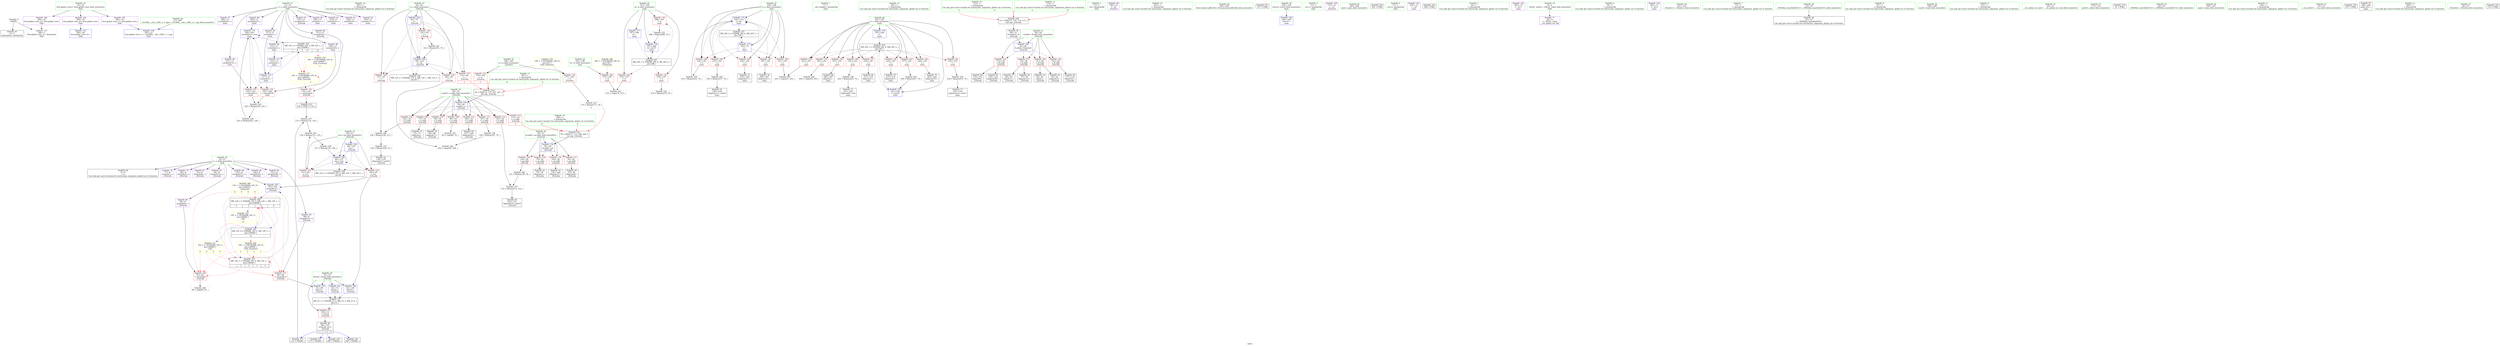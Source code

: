 digraph "SVFG" {
	label="SVFG";

	Node0x55e84560cf70 [shape=record,color=grey,label="{NodeID: 0\nNullPtr}"];
	Node0x55e84560cf70 -> Node0x55e84562ad40[style=solid];
	Node0x55e84560cf70 -> Node0x55e845632860[style=solid];
	Node0x55e84562b720 [shape=record,color=purple,label="{NodeID: 97\n246\<--11\narrayidx20\<--c\nmain\n}"];
	Node0x55e845629120 [shape=record,color=green,label="{NodeID: 14\n205\<--1\n\<--dummyObj\nCan only get source location for instruction, argument, global var or function.}"];
	Node0x55e845648ea0 [shape=record,color=yellow,style=double,label="{NodeID: 277\n16V_1 = ENCHI(MR_16V_0)\npts\{120000 \}\nFun[_Z3reciib]|{|<s1>3}}"];
	Node0x55e845648ea0 -> Node0x55e8456313b0[style=dashed];
	Node0x55e845648ea0:s1 -> Node0x55e845648ea0[style=dashed,color=red];
	Node0x55e84562b2c0 [shape=record,color=red,label="{NodeID: 111\n107\<--54\n\<--n.addr\n_Z3reciib\n}"];
	Node0x55e84562b2c0 -> Node0x55e845638ad0[style=solid];
	Node0x55e845629c80 [shape=record,color=green,label="{NodeID: 28\n52\<--53\nretval\<--retval_field_insensitive\n_Z3reciib\n}"];
	Node0x55e845629c80 -> Node0x55e84562af80[style=solid];
	Node0x55e845629c80 -> Node0x55e845632bd0[style=solid];
	Node0x55e845629c80 -> Node0x55e845632ca0[style=solid];
	Node0x55e845629c80 -> Node0x55e845633180[style=solid];
	Node0x55e845630e00 [shape=record,color=red,label="{NodeID: 125\n145\<--60\n\<--res\n_Z3reciib\n}"];
	Node0x55e845630e00 -> Node0x55e8456330b0[style=solid];
	Node0x55e845630e00 -> Node0x55e845633180[style=solid];
	Node0x55e84562a8a0 [shape=record,color=green,label="{NodeID: 42\n195\<--196\ntt\<--tt_field_insensitive\nmain\n}"];
	Node0x55e84562a8a0 -> Node0x55e845632180[style=solid];
	Node0x55e845631960 [shape=record,color=red,label="{NodeID: 139\n222\<--191\n\<--i\nmain\n}"];
	Node0x55e845631960 -> Node0x55e845639550[style=solid];
	Node0x55e84562c540 [shape=record,color=black,label="{NodeID: 56\n93\<--92\nidxprom9\<--\n_Z3reciib\n}"];
	Node0x55e845657660 [shape=record,color=black,label="{NodeID: 319\n266 = PHI(48, )\n}"];
	Node0x55e845638ad0 [shape=record,color=grey,label="{NodeID: 236\n108 = Binary(107, 70, )\n}"];
	Node0x55e845638ad0 -> Node0x55e8456399d0[style=solid];
	Node0x55e8456324c0 [shape=record,color=red,label="{NodeID: 153\n232\<--231\n\<--arrayidx12\nmain\n}"];
	Node0x55e8456324c0 -> Node0x55e8456378d0[style=solid];
	Node0x55e84562d0a0 [shape=record,color=black,label="{NodeID: 70\n215\<--214\nidxprom3\<--\nmain\n}"];
	Node0x55e8456330b0 [shape=record,color=blue,label="{NodeID: 167\n155\<--145\narrayidx31\<--\n_Z3reciib\n}"];
	Node0x55e8456330b0 -> Node0x55e8456460e0[style=dashed];
	Node0x55e84562dc00 [shape=record,color=purple,label="{NodeID: 84\n148\<--8\narrayidx26\<--z\n_Z3reciib\n}"];
	Node0x55e84560d4a0 [shape=record,color=green,label="{NodeID: 1\n7\<--1\n__dso_handle\<--dummyObj\nGlob }"];
	Node0x55e84562b7f0 [shape=record,color=purple,label="{NodeID: 98\n249\<--11\narrayidx22\<--c\nmain\n}"];
	Node0x55e84562b7f0 -> Node0x55e845633660[style=solid];
	Node0x55e8456291b0 [shape=record,color=green,label="{NodeID: 15\n262\<--1\n\<--dummyObj\nCan only get source location for instruction, argument, global var or function.}"];
	Node0x55e845648f80 [shape=record,color=yellow,style=double,label="{NodeID: 278\n16V_1 = ENCHI(MR_16V_0)\npts\{120000 \}\nFun[_Z5solvev]|{<s0>5}}"];
	Node0x55e845648f80:s0 -> Node0x55e845648ea0[style=dashed,color=red];
	Node0x55e84562b390 [shape=record,color=red,label="{NodeID: 112\n113\<--54\n\<--n.addr\n_Z3reciib\n|{<s0>3}}"];
	Node0x55e84562b390:s0 -> Node0x55e845658040[style=solid,color=red];
	Node0x55e845629d50 [shape=record,color=green,label="{NodeID: 29\n54\<--55\nn.addr\<--n.addr_field_insensitive\n_Z3reciib\n}"];
	Node0x55e845629d50 -> Node0x55e84562b050[style=solid];
	Node0x55e845629d50 -> Node0x55e84562b120[style=solid];
	Node0x55e845629d50 -> Node0x55e84562b1f0[style=solid];
	Node0x55e845629d50 -> Node0x55e84562b2c0[style=solid];
	Node0x55e845629d50 -> Node0x55e84562b390[style=solid];
	Node0x55e845629d50 -> Node0x55e84562b460[style=solid];
	Node0x55e845629d50 -> Node0x55e84562b530[style=solid];
	Node0x55e845629d50 -> Node0x55e8456305e0[style=solid];
	Node0x55e845629d50 -> Node0x55e845632960[style=solid];
	Node0x55e845630ed0 [shape=record,color=red,label="{NodeID: 126\n106\<--62\n\<--i\n_Z3reciib\n}"];
	Node0x55e845630ed0 -> Node0x55e8456399d0[style=solid];
	Node0x55e84562a970 [shape=record,color=green,label="{NodeID: 43\n197\<--198\nii\<--ii_field_insensitive\nmain\n}"];
	Node0x55e84562a970 -> Node0x55e845632250[style=solid];
	Node0x55e84562a970 -> Node0x55e845632320[style=solid];
	Node0x55e84562a970 -> Node0x55e8456323f0[style=solid];
	Node0x55e84562a970 -> Node0x55e8456338d0[style=solid];
	Node0x55e84562a970 -> Node0x55e8456339a0[style=solid];
	Node0x55e845637330 [shape=record,color=black,label="{NodeID: 223\n134 = PHI(73, 132, )\n}"];
	Node0x55e845637330 -> Node0x55e845638c50[style=solid];
	Node0x55e845631a30 [shape=record,color=red,label="{NodeID: 140\n225\<--191\n\<--i\nmain\n}"];
	Node0x55e845631a30 -> Node0x55e8456381d0[style=solid];
	Node0x55e84562c610 [shape=record,color=black,label="{NodeID: 57\n96\<--95\ntobool11\<--\n_Z3reciib\n}"];
	Node0x55e8456577c0 [shape=record,color=black,label="{NodeID: 320\n269 = PHI(48, )\n}"];
	Node0x55e845638c50 [shape=record,color=grey,label="{NodeID: 237\n135 = Binary(114, 134, )\n}"];
	Node0x55e845638c50 -> Node0x55e8456387d0[style=solid];
	Node0x55e845632590 [shape=record,color=red,label="{NodeID: 154\n241\<--240\n\<--arrayidx18\nmain\n}"];
	Node0x55e845632590 -> Node0x55e8456378d0[style=solid];
	Node0x55e84562d170 [shape=record,color=black,label="{NodeID: 71\n227\<--226\nidxprom9\<--sub\nmain\n}"];
	Node0x55e8456433e0 [shape=record,color=black,label="{NodeID: 251\nMR_14V_3 = PHI(MR_14V_4, MR_14V_1, )\npts\{100000 \}\n|{|<s1>3|<s2>3|<s3>3|<s4>3}}"];
	Node0x55e8456433e0 -> Node0x55e8456330b0[style=dashed];
	Node0x55e8456433e0:s1 -> Node0x55e845631210[style=dashed,color=red];
	Node0x55e8456433e0:s2 -> Node0x55e8456312e0[style=dashed,color=red];
	Node0x55e8456433e0:s3 -> Node0x55e8456433e0[style=dashed,color=red];
	Node0x55e8456433e0:s4 -> Node0x55e8456460e0[style=dashed,color=red];
	Node0x55e845633180 [shape=record,color=blue,label="{NodeID: 168\n52\<--145\nretval\<--\n_Z3reciib\n}"];
	Node0x55e845633180 -> Node0x55e8456451e0[style=dashed];
	Node0x55e84562dcd0 [shape=record,color=purple,label="{NodeID: 85\n151\<--8\narrayidx28\<--z\n_Z3reciib\n}"];
	Node0x55e845622f60 [shape=record,color=green,label="{NodeID: 2\n13\<--1\n.str\<--dummyObj\nGlob }"];
	Node0x55e84562b8c0 [shape=record,color=purple,label="{NodeID: 99\n166\<--13\n\<--.str\n_Z5solvev\n}"];
	Node0x55e845629240 [shape=record,color=green,label="{NodeID: 16\n263\<--1\n\<--dummyObj\nCan only get source location for instruction, argument, global var or function.}"];
	Node0x55e845649090 [shape=record,color=yellow,style=double,label="{NodeID: 279\n18V_1 = ENCHI(MR_18V_0)\npts\{165 \}\nFun[_Z5solvev]}"];
	Node0x55e845649090 -> Node0x55e845631480[style=dashed];
	Node0x55e845649090 -> Node0x55e845631550[style=dashed];
	Node0x55e84562b460 [shape=record,color=red,label="{NodeID: 113\n122\<--54\n\<--n.addr\n_Z3reciib\n}"];
	Node0x55e84562b460 -> Node0x55e845638950[style=solid];
	Node0x55e845629e20 [shape=record,color=green,label="{NodeID: 30\n56\<--57\npr.addr\<--pr.addr_field_insensitive\n_Z3reciib\n}"];
	Node0x55e845629e20 -> Node0x55e8456306b0[style=solid];
	Node0x55e845629e20 -> Node0x55e845630780[style=solid];
	Node0x55e845629e20 -> Node0x55e845630850[style=solid];
	Node0x55e845629e20 -> Node0x55e845630920[style=solid];
	Node0x55e845629e20 -> Node0x55e845632a30[style=solid];
	Node0x55e845630fa0 [shape=record,color=red,label="{NodeID: 127\n112\<--62\n\<--i\n_Z3reciib\n|{<s0>3}}"];
	Node0x55e845630fa0:s0 -> Node0x55e845657ba0[style=solid,color=red];
	Node0x55e84562aa40 [shape=record,color=green,label="{NodeID: 44\n264\<--265\nllvm.memset.p0i8.i64\<--llvm.memset.p0i8.i64_field_insensitive\n}"];
	Node0x55e8456378d0 [shape=record,color=grey,label="{NodeID: 224\n242 = Binary(232, 241, )\n}"];
	Node0x55e8456378d0 -> Node0x55e845637bd0[style=solid];
	Node0x55e845631b00 [shape=record,color=red,label="{NodeID: 141\n233\<--191\n\<--i\nmain\n}"];
	Node0x55e845631b00 -> Node0x55e845637ed0[style=solid];
	Node0x55e84562c6e0 [shape=record,color=black,label="{NodeID: 58\n97\<--95\nidxprom12\<--\n_Z3reciib\n}"];
	Node0x55e845657900 [shape=record,color=black,label="{NodeID: 321\n271 = PHI()\n}"];
	Node0x55e845638dd0 [shape=record,color=grey,label="{NodeID: 238\n137 = Binary(136, 138, )\n}"];
	Node0x55e845638dd0 -> Node0x55e845632f10[style=solid];
	Node0x55e845632660 [shape=record,color=blue,label="{NodeID: 155\n304\<--20\nllvm.global_ctors_0\<--\nGlob }"];
	Node0x55e84562d240 [shape=record,color=black,label="{NodeID: 72\n230\<--229\nidxprom11\<--\nmain\n}"];
	Node0x55e845633250 [shape=record,color=blue,label="{NodeID: 169\n189\<--200\nretval\<--\nmain\n}"];
	Node0x55e84562dda0 [shape=record,color=purple,label="{NodeID: 86\n155\<--8\narrayidx31\<--z\n_Z3reciib\n}"];
	Node0x55e84562dda0 -> Node0x55e8456330b0[style=solid];
	Node0x55e8456230e0 [shape=record,color=green,label="{NodeID: 3\n15\<--1\n.str.1\<--dummyObj\nGlob }"];
	Node0x55e845647cc0 [shape=record,color=yellow,style=double,label="{NodeID: 266\n28V_1 = ENCHI(MR_28V_0)\npts\{196 \}\nFun[main]}"];
	Node0x55e845647cc0 -> Node0x55e845632180[style=dashed];
	Node0x55e84562b990 [shape=record,color=purple,label="{NodeID: 100\n175\<--13\n\<--.str\n_Z5solvev\n}"];
	Node0x55e8456292d0 [shape=record,color=green,label="{NodeID: 17\n267\<--1\n\<--dummyObj\nCan only get source location for instruction, argument, global var or function.|{<s0>8|<s1>9}}"];
	Node0x55e8456292d0:s0 -> Node0x55e845657ba0[style=solid,color=red];
	Node0x55e8456292d0:s1 -> Node0x55e845657ba0[style=solid,color=red];
	Node0x55e845649170 [shape=record,color=yellow,style=double,label="{NodeID: 280\n14V_1 = ENCHI(MR_14V_0)\npts\{100000 \}\nFun[_Z5solvev]|{<s0>5|<s1>5|<s2>5|<s3>5}}"];
	Node0x55e845649170:s0 -> Node0x55e845631210[style=dashed,color=red];
	Node0x55e845649170:s1 -> Node0x55e8456312e0[style=dashed,color=red];
	Node0x55e845649170:s2 -> Node0x55e8456433e0[style=dashed,color=red];
	Node0x55e845649170:s3 -> Node0x55e8456460e0[style=dashed,color=red];
	Node0x55e84562b530 [shape=record,color=red,label="{NodeID: 114\n126\<--54\n\<--n.addr\n_Z3reciib\n}"];
	Node0x55e84562b530 -> Node0x55e8456390d0[style=solid];
	Node0x55e845629ef0 [shape=record,color=green,label="{NodeID: 31\n58\<--59\nfl.addr\<--fl.addr_field_insensitive\n_Z3reciib\n}"];
	Node0x55e845629ef0 -> Node0x55e8456309f0[style=solid];
	Node0x55e845629ef0 -> Node0x55e845630ac0[style=solid];
	Node0x55e845629ef0 -> Node0x55e845630b90[style=solid];
	Node0x55e845629ef0 -> Node0x55e845630c60[style=solid];
	Node0x55e845629ef0 -> Node0x55e845632b00[style=solid];
	Node0x55e845631070 [shape=record,color=red,label="{NodeID: 128\n127\<--62\n\<--i\n_Z3reciib\n}"];
	Node0x55e845631070 -> Node0x55e8456390d0[style=solid];
	Node0x55e84562ab40 [shape=record,color=green,label="{NodeID: 45\n285\<--286\nputs\<--puts_field_insensitive\n}"];
	Node0x55e845637a50 [shape=record,color=grey,label="{NodeID: 225\n258 = Binary(257, 70, )\n}"];
	Node0x55e845637a50 -> Node0x55e845633800[style=solid];
	Node0x55e845631bd0 [shape=record,color=red,label="{NodeID: 142\n244\<--191\n\<--i\nmain\n}"];
	Node0x55e845631bd0 -> Node0x55e84562d4b0[style=solid];
	Node0x55e84562c7b0 [shape=record,color=black,label="{NodeID: 59\n117\<--116\ntobool16\<--\n_Z3reciib\n}"];
	Node0x55e8456579d0 [shape=record,color=black,label="{NodeID: 322\n281 = PHI()\n}"];
	Node0x55e845638f50 [shape=record,color=grey,label="{NodeID: 239\n253 = Binary(252, 70, )\n}"];
	Node0x55e845638f50 -> Node0x55e845633730[style=solid];
	Node0x55e845632760 [shape=record,color=blue,label="{NodeID: 156\n305\<--21\nllvm.global_ctors_1\<--_GLOBAL__sub_I_RAD._2_1.cpp\nGlob }"];
	Node0x55e84562d310 [shape=record,color=black,label="{NodeID: 73\n235\<--234\nidxprom14\<--sub13\nmain\n}"];
	Node0x55e845633320 [shape=record,color=blue,label="{NodeID: 170\n191\<--200\ni\<--\nmain\n}"];
	Node0x55e845633320 -> Node0x55e8456442e0[style=dashed];
	Node0x55e84562de70 [shape=record,color=purple,label="{NodeID: 87\n125\<--11\narrayidx20\<--c\n_Z3reciib\n}"];
	Node0x55e845623170 [shape=record,color=green,label="{NodeID: 4\n17\<--1\n.str.2\<--dummyObj\nGlob }"];
	Node0x55e84562ba60 [shape=record,color=purple,label="{NodeID: 101\n270\<--13\n\<--.str\nmain\n}"];
	Node0x55e8456293a0 [shape=record,color=green,label="{NodeID: 18\n268\<--1\n\<--dummyObj\nCan only get source location for instruction, argument, global var or function.|{<s0>8|<s1>9}}"];
	Node0x55e8456293a0:s0 -> Node0x55e845658040[style=solid,color=red];
	Node0x55e8456293a0:s1 -> Node0x55e845658040[style=solid,color=red];
	Node0x55e8456305e0 [shape=record,color=red,label="{NodeID: 115\n146\<--54\n\<--n.addr\n_Z3reciib\n}"];
	Node0x55e8456305e0 -> Node0x55e84562ca20[style=solid];
	Node0x55e845629fc0 [shape=record,color=green,label="{NodeID: 32\n60\<--61\nres\<--res_field_insensitive\n_Z3reciib\n}"];
	Node0x55e845629fc0 -> Node0x55e845630d30[style=solid];
	Node0x55e845629fc0 -> Node0x55e845630e00[style=solid];
	Node0x55e845629fc0 -> Node0x55e845632d70[style=solid];
	Node0x55e845629fc0 -> Node0x55e845632f10[style=solid];
	Node0x55e845631140 [shape=record,color=red,label="{NodeID: 129\n141\<--62\n\<--i\n_Z3reciib\n}"];
	Node0x55e845631140 -> Node0x55e845639250[style=solid];
	Node0x55e84562ac40 [shape=record,color=green,label="{NodeID: 46\n21\<--300\n_GLOBAL__sub_I_RAD._2_1.cpp\<--_GLOBAL__sub_I_RAD._2_1.cpp_field_insensitive\n}"];
	Node0x55e84562ac40 -> Node0x55e845632760[style=solid];
	Node0x55e845637bd0 [shape=record,color=grey,label="{NodeID: 226\n243 = Binary(242, 138, )\n}"];
	Node0x55e845637bd0 -> Node0x55e845633660[style=solid];
	Node0x55e845631ca0 [shape=record,color=red,label="{NodeID: 143\n257\<--191\n\<--i\nmain\n}"];
	Node0x55e845631ca0 -> Node0x55e845637a50[style=solid];
	Node0x55e84562c880 [shape=record,color=black,label="{NodeID: 60\n124\<--123\nidxprom19\<--sub18\n_Z3reciib\n}"];
	Node0x55e845657aa0 [shape=record,color=black,label="{NodeID: 323\n284 = PHI()\n}"];
	Node0x55e8456390d0 [shape=record,color=grey,label="{NodeID: 240\n128 = Binary(126, 127, )\n}"];
	Node0x55e8456390d0 -> Node0x55e8456384d0[style=solid];
	Node0x55e845632860 [shape=record,color=blue, style = dotted,label="{NodeID: 157\n306\<--3\nllvm.global_ctors_2\<--dummyVal\nGlob }"];
	Node0x55e84562d3e0 [shape=record,color=black,label="{NodeID: 74\n239\<--238\nidxprom17\<--sub16\nmain\n}"];
	Node0x55e8456442e0 [shape=record,color=black,label="{NodeID: 254\nMR_24V_3 = PHI(MR_24V_4, MR_24V_2, )\npts\{192 \}\n}"];
	Node0x55e8456442e0 -> Node0x55e845631620[style=dashed];
	Node0x55e8456442e0 -> Node0x55e8456316f0[style=dashed];
	Node0x55e8456442e0 -> Node0x55e8456317c0[style=dashed];
	Node0x55e8456442e0 -> Node0x55e845631890[style=dashed];
	Node0x55e8456442e0 -> Node0x55e845631960[style=dashed];
	Node0x55e8456442e0 -> Node0x55e845631a30[style=dashed];
	Node0x55e8456442e0 -> Node0x55e845631b00[style=dashed];
	Node0x55e8456442e0 -> Node0x55e845631bd0[style=dashed];
	Node0x55e8456442e0 -> Node0x55e845631ca0[style=dashed];
	Node0x55e8456442e0 -> Node0x55e845633800[style=dashed];
	Node0x55e8456333f0 [shape=record,color=blue,label="{NodeID: 171\n212\<--73\narrayidx2\<--\nmain\n}"];
	Node0x55e8456333f0 -> Node0x55e8456334c0[style=dashed];
	Node0x55e84562df40 [shape=record,color=purple,label="{NodeID: 88\n131\<--11\narrayidx24\<--c\n_Z3reciib\n}"];
	Node0x55e84562df40 -> Node0x55e8456313b0[style=solid];
	Node0x55e845623200 [shape=record,color=green,label="{NodeID: 5\n20\<--1\n\<--dummyObj\nCan only get source location for instruction, argument, global var or function.}"];
	Node0x55e845647e80 [shape=record,color=yellow,style=double,label="{NodeID: 268\n14V_1 = ENCHI(MR_14V_0)\npts\{100000 \}\nFun[main]|{<s0>8|<s1>8|<s2>8|<s3>8}}"];
	Node0x55e845647e80:s0 -> Node0x55e845631210[style=dashed,color=red];
	Node0x55e845647e80:s1 -> Node0x55e8456312e0[style=dashed,color=red];
	Node0x55e845647e80:s2 -> Node0x55e8456433e0[style=dashed,color=red];
	Node0x55e845647e80:s3 -> Node0x55e8456460e0[style=dashed,color=red];
	Node0x55e84562bb30 [shape=record,color=purple,label="{NodeID: 102\n280\<--15\n\<--.str.1\nmain\n}"];
	Node0x55e845629470 [shape=record,color=green,label="{NodeID: 19\n4\<--6\n_ZStL8__ioinit\<--_ZStL8__ioinit_field_insensitive\nGlob }"];
	Node0x55e845629470 -> Node0x55e84562d650[style=solid];
	Node0x55e8456306b0 [shape=record,color=red,label="{NodeID: 116\n78\<--56\n\<--pr.addr\n_Z3reciib\n}"];
	Node0x55e8456306b0 -> Node0x55e84562c200[style=solid];
	Node0x55e84562a090 [shape=record,color=green,label="{NodeID: 33\n62\<--63\ni\<--i_field_insensitive\n_Z3reciib\n}"];
	Node0x55e84562a090 -> Node0x55e845630ed0[style=solid];
	Node0x55e84562a090 -> Node0x55e845630fa0[style=solid];
	Node0x55e84562a090 -> Node0x55e845631070[style=solid];
	Node0x55e84562a090 -> Node0x55e845631140[style=solid];
	Node0x55e84562a090 -> Node0x55e845632e40[style=solid];
	Node0x55e84562a090 -> Node0x55e845632fe0[style=solid];
	Node0x55e845631210 [shape=record,color=red,label="{NodeID: 130\n85\<--84\n\<--arrayidx4\n_Z3reciib\n}"];
	Node0x55e845631210 -> Node0x55e84562f790[style=solid];
	Node0x55e84562ad40 [shape=record,color=black,label="{NodeID: 47\n2\<--3\ndummyVal\<--dummyVal\n}"];
	Node0x55e84564b8b0 [shape=record,color=yellow,style=double,label="{NodeID: 310\n14V_2 = CSCHI(MR_14V_1)\npts\{100000 \}\nCS[]|{<s0>12}}"];
	Node0x55e84564b8b0:s0 -> Node0x55e845646ae0[style=dashed,color=blue];
	Node0x55e845637d50 [shape=record,color=grey,label="{NodeID: 227\n172 = Binary(171, 70, )\n|{<s0>5}}"];
	Node0x55e845637d50:s0 -> Node0x55e845658040[style=solid,color=red];
	Node0x55e845631d70 [shape=record,color=red,label="{NodeID: 144\n221\<--193\n\<--j\nmain\n}"];
	Node0x55e845631d70 -> Node0x55e845639550[style=solid];
	Node0x55e84562c950 [shape=record,color=black,label="{NodeID: 61\n130\<--129\nidxprom23\<--sub22\n_Z3reciib\n}"];
	Node0x55e845657ba0 [shape=record,color=black,label="{NodeID: 324\n49 = PHI(112, 170, 267, 267, )\n0th arg _Z3reciib }"];
	Node0x55e845657ba0 -> Node0x55e845632960[style=solid];
	Node0x55e845639250 [shape=record,color=grey,label="{NodeID: 241\n142 = Binary(141, 70, )\n}"];
	Node0x55e845639250 -> Node0x55e845632fe0[style=solid];
	Node0x55e845632960 [shape=record,color=blue,label="{NodeID: 158\n54\<--49\nn.addr\<--n\n_Z3reciib\n}"];
	Node0x55e845632960 -> Node0x55e84562b050[style=dashed];
	Node0x55e845632960 -> Node0x55e84562b120[style=dashed];
	Node0x55e845632960 -> Node0x55e84562b1f0[style=dashed];
	Node0x55e845632960 -> Node0x55e84562b2c0[style=dashed];
	Node0x55e845632960 -> Node0x55e84562b390[style=dashed];
	Node0x55e845632960 -> Node0x55e84562b460[style=dashed];
	Node0x55e845632960 -> Node0x55e84562b530[style=dashed];
	Node0x55e845632960 -> Node0x55e8456305e0[style=dashed];
	Node0x55e84562d4b0 [shape=record,color=black,label="{NodeID: 75\n245\<--244\nidxprom19\<--\nmain\n}"];
	Node0x55e8456447e0 [shape=record,color=black,label="{NodeID: 255\nMR_26V_2 = PHI(MR_26V_4, MR_26V_1, )\npts\{194 \}\n}"];
	Node0x55e8456447e0 -> Node0x55e845633590[style=dashed];
	Node0x55e8456334c0 [shape=record,color=blue,label="{NodeID: 172\n217\<--73\narrayidx5\<--\nmain\n}"];
	Node0x55e8456334c0 -> Node0x55e8456324c0[style=dashed];
	Node0x55e8456334c0 -> Node0x55e845632590[style=dashed];
	Node0x55e8456334c0 -> Node0x55e845633660[style=dashed];
	Node0x55e8456334c0 -> Node0x55e845644ce0[style=dashed];
	Node0x55e84562e010 [shape=record,color=purple,label="{NodeID: 89\n209\<--11\narrayidx\<--c\nmain\n}"];
	Node0x55e8456284f0 [shape=record,color=green,label="{NodeID: 6\n70\<--1\n\<--dummyObj\nCan only get source location for instruction, argument, global var or function.}"];
	Node0x55e84562bc00 [shape=record,color=purple,label="{NodeID: 103\n283\<--17\n\<--.str.2\nmain\n}"];
	Node0x55e845629540 [shape=record,color=green,label="{NodeID: 20\n8\<--10\nz\<--z_field_insensitive\nGlob }"];
	Node0x55e845629540 -> Node0x55e84562be60[style=solid];
	Node0x55e845629540 -> Node0x55e84562d720[style=solid];
	Node0x55e845629540 -> Node0x55e84562d7f0[style=solid];
	Node0x55e845629540 -> Node0x55e84562d8c0[style=solid];
	Node0x55e845629540 -> Node0x55e84562d990[style=solid];
	Node0x55e845629540 -> Node0x55e84562da60[style=solid];
	Node0x55e845629540 -> Node0x55e84562db30[style=solid];
	Node0x55e845629540 -> Node0x55e84562dc00[style=solid];
	Node0x55e845629540 -> Node0x55e84562dcd0[style=solid];
	Node0x55e845629540 -> Node0x55e84562dda0[style=solid];
	Node0x55e845630780 [shape=record,color=red,label="{NodeID: 117\n92\<--56\n\<--pr.addr\n_Z3reciib\n}"];
	Node0x55e845630780 -> Node0x55e84562c540[style=solid];
	Node0x55e84562a160 [shape=record,color=green,label="{NodeID: 34\n161\<--162\n_Z5solvev\<--_Z5solvev_field_insensitive\n}"];
	Node0x55e8456312e0 [shape=record,color=red,label="{NodeID: 131\n99\<--98\n\<--arrayidx13\n_Z3reciib\n}"];
	Node0x55e8456312e0 -> Node0x55e845632ca0[style=solid];
	Node0x55e84562be60 [shape=record,color=black,label="{NodeID: 48\n9\<--8\n\<--z\nCan only get source location for instruction, argument, global var or function.}"];
	Node0x55e84564ba10 [shape=record,color=yellow,style=double,label="{NodeID: 311\n14V_2 = CSCHI(MR_14V_1)\npts\{100000 \}\nCS[]|{<s0>9|<s1>9|<s2>9|<s3>9}}"];
	Node0x55e84564ba10:s0 -> Node0x55e845631210[style=dashed,color=red];
	Node0x55e84564ba10:s1 -> Node0x55e8456312e0[style=dashed,color=red];
	Node0x55e84564ba10:s2 -> Node0x55e8456433e0[style=dashed,color=red];
	Node0x55e84564ba10:s3 -> Node0x55e8456460e0[style=dashed,color=red];
	Node0x55e845637ed0 [shape=record,color=grey,label="{NodeID: 228\n234 = Binary(233, 70, )\n}"];
	Node0x55e845637ed0 -> Node0x55e84562d310[style=solid];
	Node0x55e845631e40 [shape=record,color=red,label="{NodeID: 145\n229\<--193\n\<--j\nmain\n}"];
	Node0x55e845631e40 -> Node0x55e84562d240[style=solid];
	Node0x55e84562ca20 [shape=record,color=black,label="{NodeID: 62\n147\<--146\nidxprom25\<--\n_Z3reciib\n}"];
	Node0x55e845658040 [shape=record,color=black,label="{NodeID: 325\n50 = PHI(113, 172, 268, 268, )\n1st arg _Z3reciib }"];
	Node0x55e845658040 -> Node0x55e845632a30[style=solid];
	Node0x55e8456393d0 [shape=record,color=grey,label="{NodeID: 242\n121 = Binary(120, 70, )\n}"];
	Node0x55e8456393d0 -> Node0x55e845638950[style=solid];
	Node0x55e845632a30 [shape=record,color=blue,label="{NodeID: 159\n56\<--50\npr.addr\<--pr\n_Z3reciib\n}"];
	Node0x55e845632a30 -> Node0x55e8456306b0[style=dashed];
	Node0x55e845632a30 -> Node0x55e845630780[style=dashed];
	Node0x55e845632a30 -> Node0x55e845630850[style=dashed];
	Node0x55e845632a30 -> Node0x55e845630920[style=dashed];
	Node0x55e84562d580 [shape=record,color=black,label="{NodeID: 76\n248\<--247\nidxprom21\<--\nmain\n}"];
	Node0x55e845644ce0 [shape=record,color=black,label="{NodeID: 256\nMR_16V_2 = PHI(MR_16V_5, MR_16V_1, )\npts\{120000 \}\n|{|<s1>8|<s2>9|<s3>12}}"];
	Node0x55e845644ce0 -> Node0x55e8456333f0[style=dashed];
	Node0x55e845644ce0:s1 -> Node0x55e845648ea0[style=dashed,color=red];
	Node0x55e845644ce0:s2 -> Node0x55e845648ea0[style=dashed,color=red];
	Node0x55e845644ce0:s3 -> Node0x55e845648f80[style=dashed,color=red];
	Node0x55e845633590 [shape=record,color=blue,label="{NodeID: 173\n193\<--70\nj\<--\nmain\n}"];
	Node0x55e845633590 -> Node0x55e845631d70[style=dashed];
	Node0x55e845633590 -> Node0x55e845631e40[style=dashed];
	Node0x55e845633590 -> Node0x55e845631f10[style=dashed];
	Node0x55e845633590 -> Node0x55e845631fe0[style=dashed];
	Node0x55e845633590 -> Node0x55e8456320b0[style=dashed];
	Node0x55e845633590 -> Node0x55e845633730[style=dashed];
	Node0x55e845633590 -> Node0x55e8456447e0[style=dashed];
	Node0x55e84562e0e0 [shape=record,color=purple,label="{NodeID: 90\n212\<--11\narrayidx2\<--c\nmain\n}"];
	Node0x55e84562e0e0 -> Node0x55e8456333f0[style=solid];
	Node0x55e845628580 [shape=record,color=green,label="{NodeID: 7\n73\<--1\n\<--dummyObj\nCan only get source location for instruction, argument, global var or function.}"];
	Node0x55e84562bcd0 [shape=record,color=purple,label="{NodeID: 104\n304\<--19\nllvm.global_ctors_0\<--llvm.global_ctors\nGlob }"];
	Node0x55e84562bcd0 -> Node0x55e845632660[style=solid];
	Node0x55e845629610 [shape=record,color=green,label="{NodeID: 21\n11\<--12\nc\<--c_field_insensitive\nGlob }"];
	Node0x55e845629610 -> Node0x55e84562de70[style=solid];
	Node0x55e845629610 -> Node0x55e84562df40[style=solid];
	Node0x55e845629610 -> Node0x55e84562e010[style=solid];
	Node0x55e845629610 -> Node0x55e84562e0e0[style=solid];
	Node0x55e845629610 -> Node0x55e84562e1b0[style=solid];
	Node0x55e845629610 -> Node0x55e84562e280[style=solid];
	Node0x55e845629610 -> Node0x55e84562e350[style=solid];
	Node0x55e845629610 -> Node0x55e84562e420[style=solid];
	Node0x55e845629610 -> Node0x55e84562e4f0[style=solid];
	Node0x55e845629610 -> Node0x55e84562b650[style=solid];
	Node0x55e845629610 -> Node0x55e84562b720[style=solid];
	Node0x55e845629610 -> Node0x55e84562b7f0[style=solid];
	Node0x55e845630850 [shape=record,color=red,label="{NodeID: 118\n120\<--56\n\<--pr.addr\n_Z3reciib\n}"];
	Node0x55e845630850 -> Node0x55e8456393d0[style=solid];
	Node0x55e84562a260 [shape=record,color=green,label="{NodeID: 35\n164\<--165\nn\<--n_field_insensitive\n_Z5solvev\n}"];
	Node0x55e84562a260 -> Node0x55e845631480[style=solid];
	Node0x55e84562a260 -> Node0x55e845631550[style=solid];
	Node0x55e8456313b0 [shape=record,color=red,label="{NodeID: 132\n132\<--131\n\<--arrayidx24\n_Z3reciib\n}"];
	Node0x55e8456313b0 -> Node0x55e845637330[style=solid];
	Node0x55e84562bf60 [shape=record,color=black,label="{NodeID: 49\n32\<--33\n\<--_ZNSt8ios_base4InitD1Ev\nCan only get source location for instruction, argument, global var or function.}"];
	Node0x55e845638050 [shape=record,color=grey,label="{NodeID: 229\n238 = Binary(237, 70, )\n}"];
	Node0x55e845638050 -> Node0x55e84562d3e0[style=solid];
	Node0x55e845631f10 [shape=record,color=red,label="{NodeID: 146\n237\<--193\n\<--j\nmain\n}"];
	Node0x55e845631f10 -> Node0x55e845638050[style=solid];
	Node0x55e84562caf0 [shape=record,color=black,label="{NodeID: 63\n150\<--149\nidxprom27\<--\n_Z3reciib\n}"];
	Node0x55e845658240 [shape=record,color=black,label="{NodeID: 326\n51 = PHI(115, 174, 174, 115, )\n2nd arg _Z3reciib }"];
	Node0x55e845658240 -> Node0x55e84562c060[style=solid];
	Node0x55e845639550 [shape=record,color=grey,label="{NodeID: 243\n223 = cmp(221, 222, )\n}"];
	Node0x55e845632b00 [shape=record,color=blue,label="{NodeID: 160\n58\<--66\nfl.addr\<--frombool\n_Z3reciib\n}"];
	Node0x55e845632b00 -> Node0x55e8456309f0[style=dashed];
	Node0x55e845632b00 -> Node0x55e845630ac0[style=dashed];
	Node0x55e845632b00 -> Node0x55e845630b90[style=dashed];
	Node0x55e845632b00 -> Node0x55e845630c60[style=dashed];
	Node0x55e84562d650 [shape=record,color=purple,label="{NodeID: 77\n30\<--4\n\<--_ZStL8__ioinit\n__cxx_global_var_init\n}"];
	Node0x55e8456451e0 [shape=record,color=black,label="{NodeID: 257\nMR_2V_3 = PHI(MR_2V_5, MR_2V_2, MR_2V_4, )\npts\{53 \}\n}"];
	Node0x55e8456451e0 -> Node0x55e84562af80[style=dashed];
	Node0x55e845633660 [shape=record,color=blue,label="{NodeID: 174\n249\<--243\narrayidx22\<--rem\nmain\n}"];
	Node0x55e845633660 -> Node0x55e8456324c0[style=dashed];
	Node0x55e845633660 -> Node0x55e845632590[style=dashed];
	Node0x55e845633660 -> Node0x55e845633660[style=dashed];
	Node0x55e845633660 -> Node0x55e845644ce0[style=dashed];
	Node0x55e84562e1b0 [shape=record,color=purple,label="{NodeID: 91\n216\<--11\narrayidx4\<--c\nmain\n}"];
	Node0x55e845628610 [shape=record,color=green,label="{NodeID: 8\n87\<--1\n\<--dummyObj\nCan only get source location for instruction, argument, global var or function.}"];
	Node0x55e84562bdd0 [shape=record,color=purple,label="{NodeID: 105\n305\<--19\nllvm.global_ctors_1\<--llvm.global_ctors\nGlob }"];
	Node0x55e84562bdd0 -> Node0x55e845632760[style=solid];
	Node0x55e8456296e0 [shape=record,color=green,label="{NodeID: 22\n19\<--23\nllvm.global_ctors\<--llvm.global_ctors_field_insensitive\nGlob }"];
	Node0x55e8456296e0 -> Node0x55e84562bcd0[style=solid];
	Node0x55e8456296e0 -> Node0x55e84562bdd0[style=solid];
	Node0x55e8456296e0 -> Node0x55e84562ae80[style=solid];
	Node0x55e845630920 [shape=record,color=red,label="{NodeID: 119\n149\<--56\n\<--pr.addr\n_Z3reciib\n}"];
	Node0x55e845630920 -> Node0x55e84562caf0[style=solid];
	Node0x55e84562a330 [shape=record,color=green,label="{NodeID: 36\n168\<--169\nscanf\<--scanf_field_insensitive\n}"];
	Node0x55e845631480 [shape=record,color=red,label="{NodeID: 133\n170\<--164\n\<--n\n_Z5solvev\n|{<s0>5}}"];
	Node0x55e845631480:s0 -> Node0x55e845657ba0[style=solid,color=red];
	Node0x55e84562c060 [shape=record,color=black,label="{NodeID: 50\n66\<--51\nfrombool\<--fl\n_Z3reciib\n}"];
	Node0x55e84562c060 -> Node0x55e845632b00[style=solid];
	Node0x55e8456381d0 [shape=record,color=grey,label="{NodeID: 230\n226 = Binary(225, 70, )\n}"];
	Node0x55e8456381d0 -> Node0x55e84562d170[style=solid];
	Node0x55e845631fe0 [shape=record,color=red,label="{NodeID: 147\n247\<--193\n\<--j\nmain\n}"];
	Node0x55e845631fe0 -> Node0x55e84562d580[style=solid];
	Node0x55e84562cbc0 [shape=record,color=black,label="{NodeID: 64\n153\<--152\ntobool29\<--\n_Z3reciib\n}"];
	Node0x55e8456396d0 [shape=record,color=grey,label="{NodeID: 244\n204 = cmp(203, 205, )\n}"];
	Node0x55e845632bd0 [shape=record,color=blue,label="{NodeID: 161\n52\<--73\nretval\<--\n_Z3reciib\n}"];
	Node0x55e845632bd0 -> Node0x55e8456451e0[style=dashed];
	Node0x55e84562d720 [shape=record,color=purple,label="{NodeID: 78\n77\<--8\narrayidx\<--z\n_Z3reciib\n}"];
	Node0x55e8456456e0 [shape=record,color=black,label="{NodeID: 258\nMR_10V_2 = PHI(MR_10V_4, MR_10V_1, MR_10V_1, )\npts\{61 \}\n}"];
	Node0x55e845633730 [shape=record,color=blue,label="{NodeID: 175\n193\<--253\nj\<--inc\nmain\n}"];
	Node0x55e845633730 -> Node0x55e845631d70[style=dashed];
	Node0x55e845633730 -> Node0x55e845631e40[style=dashed];
	Node0x55e845633730 -> Node0x55e845631f10[style=dashed];
	Node0x55e845633730 -> Node0x55e845631fe0[style=dashed];
	Node0x55e845633730 -> Node0x55e8456320b0[style=dashed];
	Node0x55e845633730 -> Node0x55e845633730[style=dashed];
	Node0x55e845633730 -> Node0x55e8456447e0[style=dashed];
	Node0x55e84562e280 [shape=record,color=purple,label="{NodeID: 92\n217\<--11\narrayidx5\<--c\nmain\n}"];
	Node0x55e84562e280 -> Node0x55e8456334c0[style=solid];
	Node0x55e8456286a0 [shape=record,color=green,label="{NodeID: 9\n103\<--1\n\<--dummyObj\nCan only get source location for instruction, argument, global var or function.}"];
	Node0x55e84562ae80 [shape=record,color=purple,label="{NodeID: 106\n306\<--19\nllvm.global_ctors_2\<--llvm.global_ctors\nGlob }"];
	Node0x55e84562ae80 -> Node0x55e845632860[style=solid];
	Node0x55e8456297b0 [shape=record,color=green,label="{NodeID: 23\n24\<--25\n__cxx_global_var_init\<--__cxx_global_var_init_field_insensitive\n}"];
	Node0x55e8456309f0 [shape=record,color=red,label="{NodeID: 120\n81\<--58\n\<--fl.addr\n_Z3reciib\n}"];
	Node0x55e8456309f0 -> Node0x55e84562c2d0[style=solid];
	Node0x55e8456309f0 -> Node0x55e84562c3a0[style=solid];
	Node0x55e84562a430 [shape=record,color=green,label="{NodeID: 37\n177\<--178\nprintf\<--printf_field_insensitive\n}"];
	Node0x55e845631550 [shape=record,color=red,label="{NodeID: 134\n171\<--164\n\<--n\n_Z5solvev\n}"];
	Node0x55e845631550 -> Node0x55e845637d50[style=solid];
	Node0x55e84562c130 [shape=record,color=black,label="{NodeID: 51\n76\<--75\nidxprom\<--\n_Z3reciib\n}"];
	Node0x55e8456568b0 [shape=record,color=black,label="{NodeID: 314\n31 = PHI()\n}"];
	Node0x55e845638350 [shape=record,color=grey,label="{NodeID: 231\n289 = Binary(288, 70, )\n}"];
	Node0x55e845638350 -> Node0x55e8456339a0[style=solid];
	Node0x55e8456320b0 [shape=record,color=red,label="{NodeID: 148\n252\<--193\n\<--j\nmain\n}"];
	Node0x55e8456320b0 -> Node0x55e845638f50[style=solid];
	Node0x55e84562cc90 [shape=record,color=black,label="{NodeID: 65\n154\<--152\nidxprom30\<--\n_Z3reciib\n}"];
	Node0x55e845639850 [shape=record,color=grey,label="{NodeID: 245\n276 = cmp(274, 275, )\n}"];
	Node0x55e845632ca0 [shape=record,color=blue,label="{NodeID: 162\n52\<--99\nretval\<--\n_Z3reciib\n}"];
	Node0x55e845632ca0 -> Node0x55e8456451e0[style=dashed];
	Node0x55e84562d7f0 [shape=record,color=purple,label="{NodeID: 79\n80\<--8\narrayidx2\<--z\n_Z3reciib\n}"];
	Node0x55e845645be0 [shape=record,color=black,label="{NodeID: 259\nMR_12V_2 = PHI(MR_12V_4, MR_12V_1, MR_12V_1, )\npts\{63 \}\n}"];
	Node0x55e845633800 [shape=record,color=blue,label="{NodeID: 176\n191\<--258\ni\<--inc24\nmain\n}"];
	Node0x55e845633800 -> Node0x55e8456442e0[style=dashed];
	Node0x55e84562e350 [shape=record,color=purple,label="{NodeID: 93\n228\<--11\narrayidx10\<--c\nmain\n}"];
	Node0x55e845628ee0 [shape=record,color=green,label="{NodeID: 10\n115\<--1\n\<--dummyObj\nCan only get source location for instruction, argument, global var or function.|{<s0>3|<s1>9}}"];
	Node0x55e845628ee0:s0 -> Node0x55e845658240[style=solid,color=red];
	Node0x55e845628ee0:s1 -> Node0x55e845658240[style=solid,color=red];
	Node0x55e84562af80 [shape=record,color=red,label="{NodeID: 107\n159\<--52\n\<--retval\n_Z3reciib\n}"];
	Node0x55e84562af80 -> Node0x55e84562cd60[style=solid];
	Node0x55e845629880 [shape=record,color=green,label="{NodeID: 24\n28\<--29\n_ZNSt8ios_base4InitC1Ev\<--_ZNSt8ios_base4InitC1Ev_field_insensitive\n}"];
	Node0x55e845630ac0 [shape=record,color=red,label="{NodeID: 121\n95\<--58\n\<--fl.addr\n_Z3reciib\n}"];
	Node0x55e845630ac0 -> Node0x55e84562c610[style=solid];
	Node0x55e845630ac0 -> Node0x55e84562c6e0[style=solid];
	Node0x55e84562a530 [shape=record,color=green,label="{NodeID: 38\n186\<--187\nmain\<--main_field_insensitive\n}"];
	Node0x55e845631620 [shape=record,color=red,label="{NodeID: 135\n203\<--191\n\<--i\nmain\n}"];
	Node0x55e845631620 -> Node0x55e8456396d0[style=solid];
	Node0x55e84562c200 [shape=record,color=black,label="{NodeID: 52\n79\<--78\nidxprom1\<--\n_Z3reciib\n}"];
	Node0x55e845656fc0 [shape=record,color=black,label="{NodeID: 315\n114 = PHI(48, )\n}"];
	Node0x55e845656fc0 -> Node0x55e845638c50[style=solid];
	Node0x55e8456384d0 [shape=record,color=grey,label="{NodeID: 232\n129 = Binary(128, 70, )\n}"];
	Node0x55e8456384d0 -> Node0x55e84562c950[style=solid];
	Node0x55e845632180 [shape=record,color=red,label="{NodeID: 149\n275\<--195\n\<--tt\nmain\n}"];
	Node0x55e845632180 -> Node0x55e845639850[style=solid];
	Node0x55e84562cd60 [shape=record,color=black,label="{NodeID: 66\n48\<--159\n_Z3reciib_ret\<--\n_Z3reciib\n|{<s0>3|<s1>5|<s2>8|<s3>9}}"];
	Node0x55e84562cd60:s0 -> Node0x55e845656fc0[style=solid,color=blue];
	Node0x55e84562cd60:s1 -> Node0x55e845657280[style=solid,color=blue];
	Node0x55e84562cd60:s2 -> Node0x55e845657660[style=solid,color=blue];
	Node0x55e84562cd60:s3 -> Node0x55e8456577c0[style=solid,color=blue];
	Node0x55e8456399d0 [shape=record,color=grey,label="{NodeID: 246\n109 = cmp(106, 108, )\n}"];
	Node0x55e845632d70 [shape=record,color=blue,label="{NodeID: 163\n60\<--103\nres\<--\n_Z3reciib\n}"];
	Node0x55e845632d70 -> Node0x55e845630d30[style=dashed];
	Node0x55e845632d70 -> Node0x55e845630e00[style=dashed];
	Node0x55e845632d70 -> Node0x55e845632f10[style=dashed];
	Node0x55e845632d70 -> Node0x55e8456456e0[style=dashed];
	Node0x55e84562d8c0 [shape=record,color=purple,label="{NodeID: 80\n84\<--8\narrayidx4\<--z\n_Z3reciib\n}"];
	Node0x55e84562d8c0 -> Node0x55e845631210[style=solid];
	Node0x55e8456460e0 [shape=record,color=black,label="{NodeID: 260\nMR_14V_2 = PHI(MR_14V_5, MR_14V_1, MR_14V_1, )\npts\{100000 \}\n|{<s0>3|<s1>5|<s2>8|<s3>9}}"];
	Node0x55e8456460e0:s0 -> Node0x55e8456433e0[style=dashed,color=blue];
	Node0x55e8456460e0:s1 -> Node0x55e84564b8b0[style=dashed,color=blue];
	Node0x55e8456460e0:s2 -> Node0x55e84564ba10[style=dashed,color=blue];
	Node0x55e8456460e0:s3 -> Node0x55e845646ae0[style=dashed,color=blue];
	Node0x55e8456338d0 [shape=record,color=blue,label="{NodeID: 177\n197\<--200\nii\<--\nmain\n}"];
	Node0x55e8456338d0 -> Node0x55e8456465e0[style=dashed];
	Node0x55e84562e420 [shape=record,color=purple,label="{NodeID: 94\n231\<--11\narrayidx12\<--c\nmain\n}"];
	Node0x55e84562e420 -> Node0x55e8456324c0[style=solid];
	Node0x55e845628f70 [shape=record,color=green,label="{NodeID: 11\n138\<--1\n\<--dummyObj\nCan only get source location for instruction, argument, global var or function.}"];
	Node0x55e84562b050 [shape=record,color=red,label="{NodeID: 108\n68\<--54\n\<--n.addr\n_Z3reciib\n}"];
	Node0x55e84562b050 -> Node0x55e84562f610[style=solid];
	Node0x55e845629980 [shape=record,color=green,label="{NodeID: 25\n34\<--35\n__cxa_atexit\<--__cxa_atexit_field_insensitive\n}"];
	Node0x55e845630b90 [shape=record,color=red,label="{NodeID: 122\n116\<--58\n\<--fl.addr\n_Z3reciib\n}"];
	Node0x55e845630b90 -> Node0x55e84562c7b0[style=solid];
	Node0x55e84562a630 [shape=record,color=green,label="{NodeID: 39\n189\<--190\nretval\<--retval_field_insensitive\nmain\n}"];
	Node0x55e84562a630 -> Node0x55e845633250[style=solid];
	Node0x55e8456316f0 [shape=record,color=red,label="{NodeID: 136\n207\<--191\n\<--i\nmain\n}"];
	Node0x55e8456316f0 -> Node0x55e84562cf00[style=solid];
	Node0x55e84562c2d0 [shape=record,color=black,label="{NodeID: 53\n82\<--81\ntobool\<--\n_Z3reciib\n}"];
	Node0x55e8456571b0 [shape=record,color=black,label="{NodeID: 316\n167 = PHI()\n}"];
	Node0x55e845638650 [shape=record,color=grey,label="{NodeID: 233\n279 = Binary(278, 70, )\n}"];
	Node0x55e845632250 [shape=record,color=red,label="{NodeID: 150\n274\<--197\n\<--ii\nmain\n}"];
	Node0x55e845632250 -> Node0x55e845639850[style=solid];
	Node0x55e84562ce30 [shape=record,color=black,label="{NodeID: 67\n188\<--200\nmain_ret\<--\nmain\n}"];
	Node0x55e84562f610 [shape=record,color=grey,label="{NodeID: 247\n69 = cmp(68, 70, )\n}"];
	Node0x55e845632e40 [shape=record,color=blue,label="{NodeID: 164\n62\<--70\ni\<--\n_Z3reciib\n}"];
	Node0x55e845632e40 -> Node0x55e845630ed0[style=dashed];
	Node0x55e845632e40 -> Node0x55e845630fa0[style=dashed];
	Node0x55e845632e40 -> Node0x55e845631070[style=dashed];
	Node0x55e845632e40 -> Node0x55e845631140[style=dashed];
	Node0x55e845632e40 -> Node0x55e845632fe0[style=dashed];
	Node0x55e845632e40 -> Node0x55e845645be0[style=dashed];
	Node0x55e84562d990 [shape=record,color=purple,label="{NodeID: 81\n91\<--8\narrayidx8\<--z\n_Z3reciib\n}"];
	Node0x55e8456465e0 [shape=record,color=black,label="{NodeID: 261\nMR_30V_3 = PHI(MR_30V_4, MR_30V_2, )\npts\{198 \}\n}"];
	Node0x55e8456465e0 -> Node0x55e845632250[style=dashed];
	Node0x55e8456465e0 -> Node0x55e845632320[style=dashed];
	Node0x55e8456465e0 -> Node0x55e8456323f0[style=dashed];
	Node0x55e8456465e0 -> Node0x55e8456339a0[style=dashed];
	Node0x55e8456339a0 [shape=record,color=blue,label="{NodeID: 178\n197\<--289\nii\<--inc35\nmain\n}"];
	Node0x55e8456339a0 -> Node0x55e8456465e0[style=dashed];
	Node0x55e84562e4f0 [shape=record,color=purple,label="{NodeID: 95\n236\<--11\narrayidx15\<--c\nmain\n}"];
	Node0x55e845629000 [shape=record,color=green,label="{NodeID: 12\n174\<--1\n\<--dummyObj\nCan only get source location for instruction, argument, global var or function.|{<s0>5|<s1>8}}"];
	Node0x55e845629000:s0 -> Node0x55e845658240[style=solid,color=red];
	Node0x55e845629000:s1 -> Node0x55e845658240[style=solid,color=red];
	Node0x55e84562b120 [shape=record,color=red,label="{NodeID: 109\n75\<--54\n\<--n.addr\n_Z3reciib\n}"];
	Node0x55e84562b120 -> Node0x55e84562c130[style=solid];
	Node0x55e845629a80 [shape=record,color=green,label="{NodeID: 26\n33\<--39\n_ZNSt8ios_base4InitD1Ev\<--_ZNSt8ios_base4InitD1Ev_field_insensitive\n}"];
	Node0x55e845629a80 -> Node0x55e84562bf60[style=solid];
	Node0x55e845630c60 [shape=record,color=red,label="{NodeID: 123\n152\<--58\n\<--fl.addr\n_Z3reciib\n}"];
	Node0x55e845630c60 -> Node0x55e84562cbc0[style=solid];
	Node0x55e845630c60 -> Node0x55e84562cc90[style=solid];
	Node0x55e84562a700 [shape=record,color=green,label="{NodeID: 40\n191\<--192\ni\<--i_field_insensitive\nmain\n}"];
	Node0x55e84562a700 -> Node0x55e845631620[style=solid];
	Node0x55e84562a700 -> Node0x55e8456316f0[style=solid];
	Node0x55e84562a700 -> Node0x55e8456317c0[style=solid];
	Node0x55e84562a700 -> Node0x55e845631890[style=solid];
	Node0x55e84562a700 -> Node0x55e845631960[style=solid];
	Node0x55e84562a700 -> Node0x55e845631a30[style=solid];
	Node0x55e84562a700 -> Node0x55e845631b00[style=solid];
	Node0x55e84562a700 -> Node0x55e845631bd0[style=solid];
	Node0x55e84562a700 -> Node0x55e845631ca0[style=solid];
	Node0x55e84562a700 -> Node0x55e845633320[style=solid];
	Node0x55e84562a700 -> Node0x55e845633800[style=solid];
	Node0x55e8456317c0 [shape=record,color=red,label="{NodeID: 137\n210\<--191\n\<--i\nmain\n}"];
	Node0x55e8456317c0 -> Node0x55e84562cfd0[style=solid];
	Node0x55e84562c3a0 [shape=record,color=black,label="{NodeID: 54\n83\<--81\nidxprom3\<--\n_Z3reciib\n}"];
	Node0x55e845657280 [shape=record,color=black,label="{NodeID: 317\n173 = PHI(48, )\n}"];
	Node0x55e8456387d0 [shape=record,color=grey,label="{NodeID: 234\n136 = Binary(111, 135, )\n}"];
	Node0x55e8456387d0 -> Node0x55e845638dd0[style=solid];
	Node0x55e845632320 [shape=record,color=red,label="{NodeID: 151\n278\<--197\n\<--ii\nmain\n}"];
	Node0x55e845632320 -> Node0x55e845638650[style=solid];
	Node0x55e84562cf00 [shape=record,color=black,label="{NodeID: 68\n208\<--207\nidxprom\<--\nmain\n}"];
	Node0x55e84562f790 [shape=record,color=grey,label="{NodeID: 248\n86 = cmp(85, 87, )\n}"];
	Node0x55e845632f10 [shape=record,color=blue,label="{NodeID: 165\n60\<--137\nres\<--rem\n_Z3reciib\n}"];
	Node0x55e845632f10 -> Node0x55e845630d30[style=dashed];
	Node0x55e845632f10 -> Node0x55e845630e00[style=dashed];
	Node0x55e845632f10 -> Node0x55e845632f10[style=dashed];
	Node0x55e845632f10 -> Node0x55e8456456e0[style=dashed];
	Node0x55e84562da60 [shape=record,color=purple,label="{NodeID: 82\n94\<--8\narrayidx10\<--z\n_Z3reciib\n}"];
	Node0x55e845646ae0 [shape=record,color=black,label="{NodeID: 262\nMR_14V_4 = PHI(MR_14V_5, MR_14V_3, )\npts\{100000 \}\n|{<s0>12}}"];
	Node0x55e845646ae0:s0 -> Node0x55e845649170[style=dashed,color=red];
	Node0x55e84562b650 [shape=record,color=purple,label="{NodeID: 96\n240\<--11\narrayidx18\<--c\nmain\n}"];
	Node0x55e84562b650 -> Node0x55e845632590[style=solid];
	Node0x55e845629090 [shape=record,color=green,label="{NodeID: 13\n200\<--1\n\<--dummyObj\nCan only get source location for instruction, argument, global var or function.}"];
	Node0x55e84562b1f0 [shape=record,color=red,label="{NodeID: 110\n89\<--54\n\<--n.addr\n_Z3reciib\n}"];
	Node0x55e84562b1f0 -> Node0x55e84562c470[style=solid];
	Node0x55e845629b80 [shape=record,color=green,label="{NodeID: 27\n46\<--47\n_Z3reciib\<--_Z3reciib_field_insensitive\n}"];
	Node0x55e845630d30 [shape=record,color=red,label="{NodeID: 124\n111\<--60\n\<--res\n_Z3reciib\n}"];
	Node0x55e845630d30 -> Node0x55e8456387d0[style=solid];
	Node0x55e84562a7d0 [shape=record,color=green,label="{NodeID: 41\n193\<--194\nj\<--j_field_insensitive\nmain\n}"];
	Node0x55e84562a7d0 -> Node0x55e845631d70[style=solid];
	Node0x55e84562a7d0 -> Node0x55e845631e40[style=solid];
	Node0x55e84562a7d0 -> Node0x55e845631f10[style=solid];
	Node0x55e84562a7d0 -> Node0x55e845631fe0[style=solid];
	Node0x55e84562a7d0 -> Node0x55e8456320b0[style=solid];
	Node0x55e84562a7d0 -> Node0x55e845633590[style=solid];
	Node0x55e84562a7d0 -> Node0x55e845633730[style=solid];
	Node0x55e845631890 [shape=record,color=red,label="{NodeID: 138\n214\<--191\n\<--i\nmain\n}"];
	Node0x55e845631890 -> Node0x55e84562d0a0[style=solid];
	Node0x55e84562c470 [shape=record,color=black,label="{NodeID: 55\n90\<--89\nidxprom7\<--\n_Z3reciib\n}"];
	Node0x55e8456573e0 [shape=record,color=black,label="{NodeID: 318\n176 = PHI()\n}"];
	Node0x55e845638950 [shape=record,color=grey,label="{NodeID: 235\n123 = Binary(121, 122, )\n}"];
	Node0x55e845638950 -> Node0x55e84562c880[style=solid];
	Node0x55e8456323f0 [shape=record,color=red,label="{NodeID: 152\n288\<--197\n\<--ii\nmain\n}"];
	Node0x55e8456323f0 -> Node0x55e845638350[style=solid];
	Node0x55e84562cfd0 [shape=record,color=black,label="{NodeID: 69\n211\<--210\nidxprom1\<--\nmain\n}"];
	Node0x55e845632fe0 [shape=record,color=blue,label="{NodeID: 166\n62\<--142\ni\<--inc\n_Z3reciib\n}"];
	Node0x55e845632fe0 -> Node0x55e845630ed0[style=dashed];
	Node0x55e845632fe0 -> Node0x55e845630fa0[style=dashed];
	Node0x55e845632fe0 -> Node0x55e845631070[style=dashed];
	Node0x55e845632fe0 -> Node0x55e845631140[style=dashed];
	Node0x55e845632fe0 -> Node0x55e845632fe0[style=dashed];
	Node0x55e845632fe0 -> Node0x55e845645be0[style=dashed];
	Node0x55e84562db30 [shape=record,color=purple,label="{NodeID: 83\n98\<--8\narrayidx13\<--z\n_Z3reciib\n}"];
	Node0x55e84562db30 -> Node0x55e8456312e0[style=solid];
}
